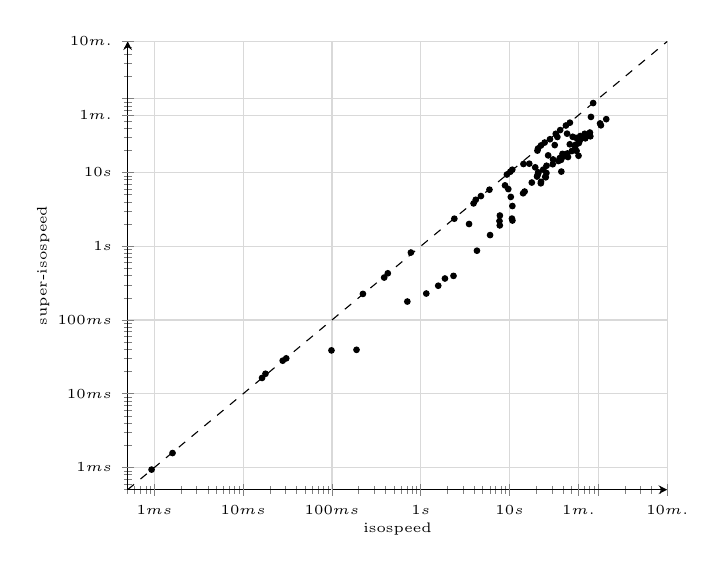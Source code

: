 \begin{tikzpicture}
\begin{axis}[
	font = \tiny,
	axis lines = left,
	axis lines = left,
	grid = major,
	grid style = {draw=gray!30},
	xmode = log,
	ymode = log,
	ymin = 0.5,
	ymax = 600000,
	xmin = 0.5,
	xmax = 600000,
	xlabel = {isospeed},
	ylabel = {super-isospeed},
	label shift = {-6pt},
	% log ticks with fixed point,
	xtick = {0.1, 1, 10, 100, 1000, 10000, 100000, 1000000, 10000000},
	ytick = {0.1, 1, 10, 100, 1000, 10000, 100000, 1000000, 10000000},
	xticklabels = \empty,
	yticklabels = \empty,
	extra x ticks = {0.1, 1, 10, 100, 1000, 10000, 60000, 600000, 1800000, 3600000},
	extra x tick labels = {$100 {\mu}s$, $1 ms$, $10 ms$, $100 ms$, $1 s$, $10 s$, $1 m.$, $10 m.$, $30 m.$, $1 h$},
	extra y ticks = {0.1, 1, 10, 100, 1000, 10000, 60000, 600000, 1800000, 3600000},
	extra y tick labels = {$100 {\mu}s$, $1 ms$, $10 ms$, $100 ms$, $1 s$, $10 s$, $1 m.$, $10 m.$, $30 m.$, $1 h$},
]
	\addplot [only marks, mark size=1pt] coordinates {
		(26127.099, 12349.551)
		(3939.518, 3808.165)
		(34623.976, 30291.008)
		(3504.291, 2001.965)
		(61845.215, 26999.538)
		(50450.567, 19565.473)
		(189.141, 39.407)
		(9691.966, 5958.126)
		(28579.885, 28245.09)
		(2391.028, 2362.536)
		(7791.031, 2607.928)
		(98.745, 38.692)
		(30.547, 30.181)
		(75513.789, 32321.134)
		(32341.362, 23517.026)
		(41735.65, 17463.057)
		(4166.591, 4265.529)
		(8906.548, 6686.156)
		(4299.656, 869.653)
		(71436.679, 29034.04)
		(17.831, 18.651)
		(21061.575, 10049.813)
		(56204.017, 29464.666)
		(16698.469, 13166.468)
		(51514.316, 30490.915)
		(706.495, 177.826)
		(43211.217, 43366.134)
		(1155.182, 228.405)
		(60415.578, 25057.844)
		(20965.1, 21155.155)
		(16.312, 16.374)
		(62537.002, 31171.927)
		(47768.08, 24117.08)
		(1.6, 1.569)
		(30913.537, 15040.902)
		(17837.209, 7307.456)
		(774.737, 821.075)
		(20424.531, 8812.707)
		(10651.067, 2369.847)
		(38067.671, 14821.156)
		(122975.024, 52854.363)
		(4766.235, 4787.383)
		(54834.493, 22659.529)
		(7774.486, 1916.497)
		(10200.377, 10226.876)
		(1874.377, 365.121)
		(24884.61, 25469.942)
		(14809.134, 5512.351)
		(59909.825, 16859.841)
		(425.717, 429.528)
		(10742.62, 10905.376)
		(22546.396, 7135.017)
		(21162.088, 9854.238)
		(10788.083, 2231.657)
		(82737.144, 56691.364)
		(1575.018, 291.33)
		(22628.969, 23273.398)
		(19498.086, 11742.282)
		(25235.106, 8727.746)
		(25624.208, 8605.059)
		(9346.807, 9385.981)
		(107093.525, 43614.422)
		(10773.742, 3510.29)
		(23999.519, 10943.855)
		(10347.188, 4661.546)
		(39518.492, 17878.814)
		(81453.255, 30951.128)
		(2340.143, 396.42)
		(56993.408, 19599.774)
		(14350.361, 13034.726)
		(80488.624, 34822.905)
		(36874.698, 15705.55)
		(66608.133, 30336.577)
		(70347.557, 33477.723)
		(6044.117, 1416.133)
		(30710.222, 12937.787)
		(27252.299, 17056.034)
		(35543.582, 14299.264)
		(44918.85, 18112.448)
		(20787.744, 9329.209)
		(0.929, 0.936)
		(45585.941, 16216.626)
		(7716.092, 2197.236)
		(26051.243, 9843.738)
		(14232.126, 5226.447)
		(33192.658, 33444.716)
		(41070.111, 16535.127)
		(5948.013, 5845.295)
		(387.468, 376.152)
		(47907.789, 47349.95)
		(27.878, 28.036)
		(104814.722, 46258.641)
		(22663.958, 7465.519)
		(20636.873, 19807.888)
		(55852.556, 23862.623)
		(87612.047, 87394.507)
		(37231.099, 37568.28)
		(223.221, 225.778)
		(38395.413, 10281.902)
		(44506.042, 33620.635)
	};
	\addplot+ [mark=none, black, dashed, domain=0.5:600000] {x};
\end{axis}
\end{tikzpicture}
